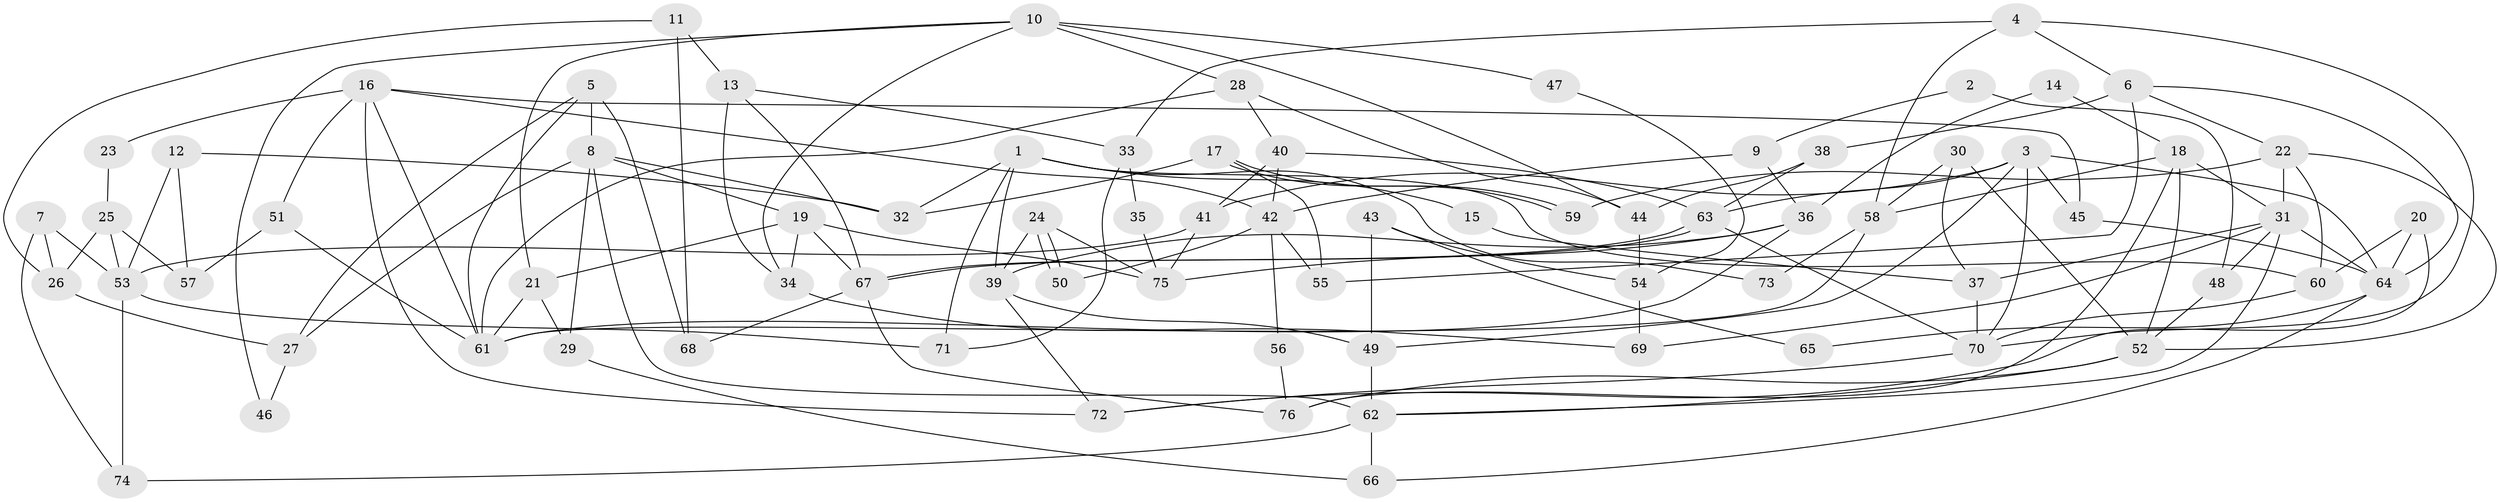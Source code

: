 // Generated by graph-tools (version 1.1) at 2025/26/03/09/25 03:26:20]
// undirected, 76 vertices, 152 edges
graph export_dot {
graph [start="1"]
  node [color=gray90,style=filled];
  1;
  2;
  3;
  4;
  5;
  6;
  7;
  8;
  9;
  10;
  11;
  12;
  13;
  14;
  15;
  16;
  17;
  18;
  19;
  20;
  21;
  22;
  23;
  24;
  25;
  26;
  27;
  28;
  29;
  30;
  31;
  32;
  33;
  34;
  35;
  36;
  37;
  38;
  39;
  40;
  41;
  42;
  43;
  44;
  45;
  46;
  47;
  48;
  49;
  50;
  51;
  52;
  53;
  54;
  55;
  56;
  57;
  58;
  59;
  60;
  61;
  62;
  63;
  64;
  65;
  66;
  67;
  68;
  69;
  70;
  71;
  72;
  73;
  74;
  75;
  76;
  1 -- 39;
  1 -- 71;
  1 -- 15;
  1 -- 32;
  1 -- 60;
  1 -- 73;
  2 -- 48;
  2 -- 9;
  3 -- 45;
  3 -- 70;
  3 -- 41;
  3 -- 49;
  3 -- 63;
  3 -- 64;
  4 -- 6;
  4 -- 58;
  4 -- 33;
  4 -- 70;
  5 -- 27;
  5 -- 61;
  5 -- 8;
  5 -- 68;
  6 -- 22;
  6 -- 64;
  6 -- 38;
  6 -- 55;
  7 -- 74;
  7 -- 53;
  7 -- 26;
  8 -- 19;
  8 -- 27;
  8 -- 29;
  8 -- 32;
  8 -- 62;
  9 -- 36;
  9 -- 42;
  10 -- 21;
  10 -- 44;
  10 -- 28;
  10 -- 34;
  10 -- 46;
  10 -- 47;
  11 -- 13;
  11 -- 68;
  11 -- 26;
  12 -- 32;
  12 -- 57;
  12 -- 53;
  13 -- 67;
  13 -- 34;
  13 -- 33;
  14 -- 36;
  14 -- 18;
  15 -- 37;
  16 -- 72;
  16 -- 61;
  16 -- 23;
  16 -- 42;
  16 -- 45;
  16 -- 51;
  17 -- 59;
  17 -- 59;
  17 -- 32;
  17 -- 55;
  18 -- 52;
  18 -- 31;
  18 -- 58;
  18 -- 76;
  19 -- 75;
  19 -- 67;
  19 -- 21;
  19 -- 34;
  20 -- 64;
  20 -- 60;
  20 -- 72;
  21 -- 61;
  21 -- 29;
  22 -- 60;
  22 -- 31;
  22 -- 52;
  22 -- 59;
  23 -- 25;
  24 -- 50;
  24 -- 50;
  24 -- 39;
  24 -- 75;
  25 -- 53;
  25 -- 26;
  25 -- 57;
  26 -- 27;
  27 -- 46;
  28 -- 40;
  28 -- 44;
  28 -- 61;
  29 -- 66;
  30 -- 37;
  30 -- 52;
  30 -- 58;
  31 -- 62;
  31 -- 64;
  31 -- 37;
  31 -- 48;
  31 -- 69;
  33 -- 35;
  33 -- 71;
  34 -- 69;
  35 -- 75;
  36 -- 75;
  36 -- 61;
  36 -- 39;
  37 -- 70;
  38 -- 63;
  38 -- 44;
  39 -- 72;
  39 -- 49;
  40 -- 42;
  40 -- 63;
  40 -- 41;
  41 -- 53;
  41 -- 75;
  42 -- 55;
  42 -- 50;
  42 -- 56;
  43 -- 54;
  43 -- 49;
  43 -- 65;
  44 -- 54;
  45 -- 64;
  47 -- 54;
  48 -- 52;
  49 -- 62;
  51 -- 61;
  51 -- 57;
  52 -- 62;
  52 -- 76;
  53 -- 71;
  53 -- 74;
  54 -- 69;
  56 -- 76;
  58 -- 61;
  58 -- 73;
  60 -- 70;
  62 -- 66;
  62 -- 74;
  63 -- 67;
  63 -- 67;
  63 -- 70;
  64 -- 66;
  64 -- 65;
  67 -- 76;
  67 -- 68;
  70 -- 72;
}
